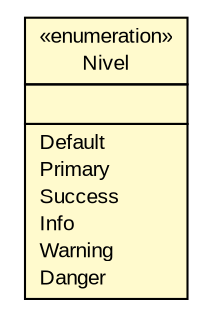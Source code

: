 #!/usr/local/bin/dot
#
# Class diagram 
# Generated by UMLGraph version R5_6 (http://www.umlgraph.org/)
#

digraph G {
	edge [fontname="arial",fontsize=10,labelfontname="arial",labelfontsize=10];
	node [fontname="arial",fontsize=10,shape=plaintext];
	nodesep=0.25;
	ranksep=0.5;
	// br.gov.to.sefaz.seg.domain.Alerta.Nivel
	c682 [label=<<table title="br.gov.to.sefaz.seg.domain.Alerta.Nivel" border="0" cellborder="1" cellspacing="0" cellpadding="2" port="p" bgcolor="lemonChiffon" href="./Alerta.Nivel.html">
		<tr><td><table border="0" cellspacing="0" cellpadding="1">
<tr><td align="center" balign="center"> &#171;enumeration&#187; </td></tr>
<tr><td align="center" balign="center"> Nivel </td></tr>
		</table></td></tr>
		<tr><td><table border="0" cellspacing="0" cellpadding="1">
<tr><td align="left" balign="left">  </td></tr>
		</table></td></tr>
		<tr><td><table border="0" cellspacing="0" cellpadding="1">
<tr><td align="left" balign="left"> Default </td></tr>
<tr><td align="left" balign="left"> Primary </td></tr>
<tr><td align="left" balign="left"> Success </td></tr>
<tr><td align="left" balign="left"> Info </td></tr>
<tr><td align="left" balign="left"> Warning </td></tr>
<tr><td align="left" balign="left"> Danger </td></tr>
		</table></td></tr>
		</table>>, URL="./Alerta.Nivel.html", fontname="arial", fontcolor="black", fontsize=10.0];
}

